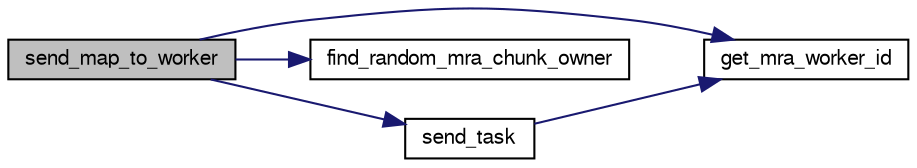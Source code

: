 digraph G
{
  edge [fontname="FreeSans",fontsize="10",labelfontname="FreeSans",labelfontsize="10"];
  node [fontname="FreeSans",fontsize="10",shape=record];
  rankdir="LR";
  Node1 [label="send_map_to_worker",height=0.2,width=0.4,color="black", fillcolor="grey75", style="filled" fontcolor="black"];
  Node1 -> Node2 [color="midnightblue",fontsize="10",style="solid",fontname="FreeSans"];
  Node2 [label="get_mra_worker_id",height=0.2,width=0.4,color="black", fillcolor="white", style="filled",URL="$worker_8c.html#a5c30e22e7fb9c6f78fca445efe8277f6",tooltip="Get the ID of a worker."];
  Node1 -> Node3 [color="midnightblue",fontsize="10",style="solid",fontname="FreeSans"];
  Node3 [label="find_random_mra_chunk_owner",height=0.2,width=0.4,color="black", fillcolor="white", style="filled",URL="$mradfs_8c.html#a3f8eddb9dd6200115f7d88325537035e",tooltip="Choose a random DataNode that owns a specific chunk."];
  Node1 -> Node4 [color="midnightblue",fontsize="10",style="solid",fontname="FreeSans"];
  Node4 [label="send_task",height=0.2,width=0.4,color="black", fillcolor="white", style="filled",URL="$master_8c.html#af54ac2d9eaf67c7a14cb0ff0ec3aa979",tooltip="Send a task to a worker."];
  Node4 -> Node2 [color="midnightblue",fontsize="10",style="solid",fontname="FreeSans"];
}
